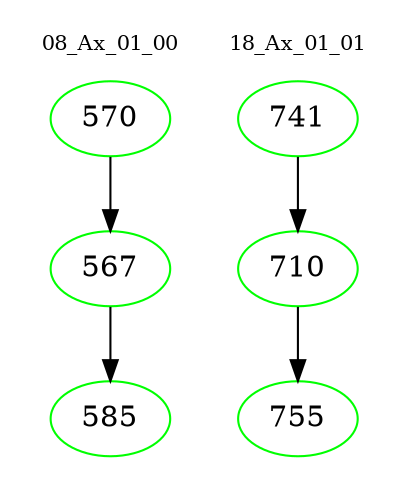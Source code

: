 digraph{
subgraph cluster_0 {
color = white
label = "08_Ax_01_00";
fontsize=10;
T0_570 [label="570", color="green"]
T0_570 -> T0_567 [color="black"]
T0_567 [label="567", color="green"]
T0_567 -> T0_585 [color="black"]
T0_585 [label="585", color="green"]
}
subgraph cluster_1 {
color = white
label = "18_Ax_01_01";
fontsize=10;
T1_741 [label="741", color="green"]
T1_741 -> T1_710 [color="black"]
T1_710 [label="710", color="green"]
T1_710 -> T1_755 [color="black"]
T1_755 [label="755", color="green"]
}
}
